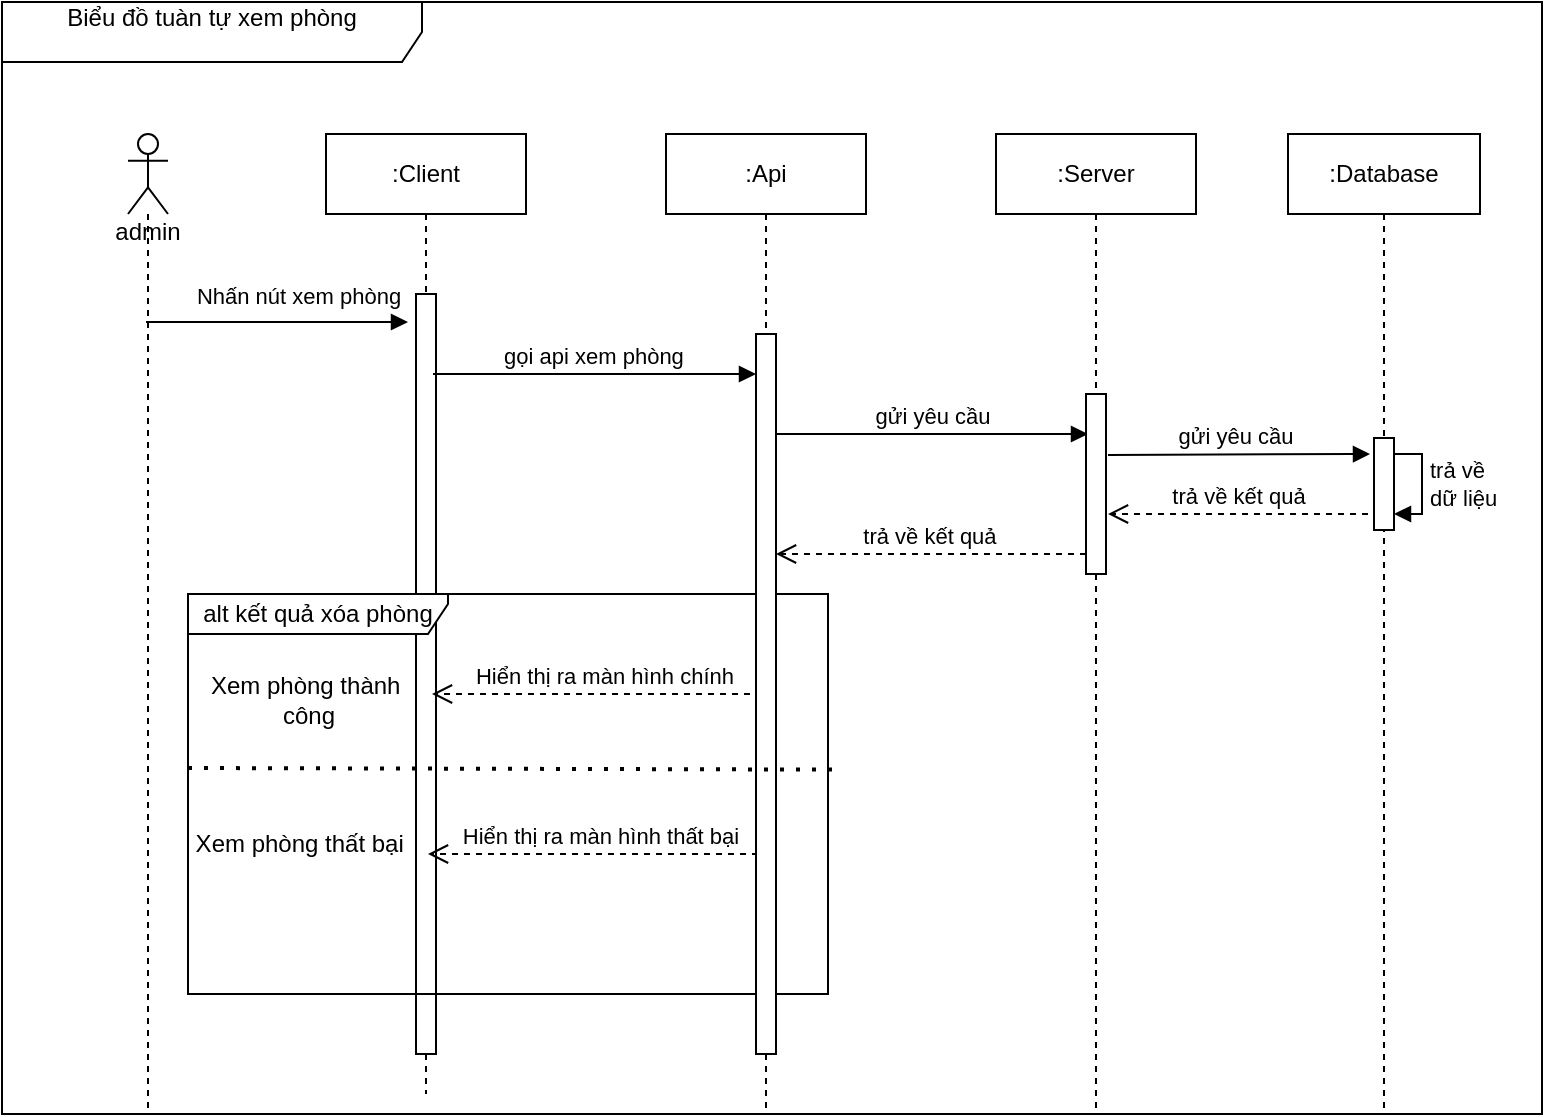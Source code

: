 <mxfile version="24.8.6">
  <diagram name="Trang-1" id="yaeIpTC4-OSnFGm8p63W">
    <mxGraphModel dx="1050" dy="557" grid="1" gridSize="10" guides="1" tooltips="1" connect="1" arrows="1" fold="1" page="1" pageScale="1" pageWidth="827" pageHeight="1169" math="0" shadow="0">
      <root>
        <mxCell id="0" />
        <mxCell id="1" parent="0" />
        <mxCell id="pwU6Z_QJIByY5HeVWqCT-27" value="&lt;div&gt;&lt;br&gt;&lt;/div&gt;&lt;div&gt;&lt;br&gt;&lt;/div&gt;&lt;div&gt;&lt;br&gt;&lt;/div&gt;&lt;div&gt;&lt;br&gt;&lt;/div&gt;&lt;div&gt;&lt;span style=&quot;background-color: initial;&quot;&gt;&lt;br&gt;&lt;/span&gt;&lt;/div&gt;&lt;div&gt;&lt;span style=&quot;background-color: initial;&quot;&gt;admin&lt;/span&gt;&lt;/div&gt;&lt;div&gt;&lt;br&gt;&lt;/div&gt;" style="shape=umlLifeline;perimeter=lifelinePerimeter;whiteSpace=wrap;html=1;container=1;dropTarget=0;collapsible=0;recursiveResize=0;outlineConnect=0;portConstraint=eastwest;newEdgeStyle={&quot;curved&quot;:0,&quot;rounded&quot;:0};participant=umlActor;size=40;" vertex="1" parent="1">
          <mxGeometry x="120" y="80" width="20" height="490" as="geometry" />
        </mxCell>
        <mxCell id="pwU6Z_QJIByY5HeVWqCT-28" value=":Client" style="shape=umlLifeline;perimeter=lifelinePerimeter;whiteSpace=wrap;html=1;container=1;dropTarget=0;collapsible=0;recursiveResize=0;outlineConnect=0;portConstraint=eastwest;newEdgeStyle={&quot;curved&quot;:0,&quot;rounded&quot;:0};" vertex="1" parent="1">
          <mxGeometry x="219" y="80" width="100" height="480" as="geometry" />
        </mxCell>
        <mxCell id="pwU6Z_QJIByY5HeVWqCT-29" value="" style="html=1;points=[[0,0,0,0,5],[0,1,0,0,-5],[1,0,0,0,5],[1,1,0,0,-5]];perimeter=orthogonalPerimeter;outlineConnect=0;targetShapes=umlLifeline;portConstraint=eastwest;newEdgeStyle={&quot;curved&quot;:0,&quot;rounded&quot;:0};" vertex="1" parent="pwU6Z_QJIByY5HeVWqCT-28">
          <mxGeometry x="45" y="80" width="10" height="380" as="geometry" />
        </mxCell>
        <mxCell id="pwU6Z_QJIByY5HeVWqCT-30" value=":Api" style="shape=umlLifeline;perimeter=lifelinePerimeter;whiteSpace=wrap;html=1;container=1;dropTarget=0;collapsible=0;recursiveResize=0;outlineConnect=0;portConstraint=eastwest;newEdgeStyle={&quot;curved&quot;:0,&quot;rounded&quot;:0};" vertex="1" parent="1">
          <mxGeometry x="389" y="80" width="100" height="490" as="geometry" />
        </mxCell>
        <mxCell id="pwU6Z_QJIByY5HeVWqCT-31" value=":Server" style="shape=umlLifeline;perimeter=lifelinePerimeter;whiteSpace=wrap;html=1;container=1;dropTarget=0;collapsible=0;recursiveResize=0;outlineConnect=0;portConstraint=eastwest;newEdgeStyle={&quot;curved&quot;:0,&quot;rounded&quot;:0};" vertex="1" parent="1">
          <mxGeometry x="554" y="80" width="100" height="490" as="geometry" />
        </mxCell>
        <mxCell id="pwU6Z_QJIByY5HeVWqCT-32" value="Nhấn nút xem phòng" style="html=1;verticalAlign=bottom;endArrow=block;curved=0;rounded=0;" edge="1" parent="1">
          <mxGeometry x="0.161" y="4" width="80" relative="1" as="geometry">
            <mxPoint x="129" y="174" as="sourcePoint" />
            <mxPoint x="260" y="174" as="targetPoint" />
            <mxPoint as="offset" />
          </mxGeometry>
        </mxCell>
        <mxCell id="pwU6Z_QJIByY5HeVWqCT-33" value="gọi api xem phòng&amp;nbsp;" style="html=1;verticalAlign=bottom;endArrow=block;curved=0;rounded=0;" edge="1" parent="1">
          <mxGeometry width="80" relative="1" as="geometry">
            <mxPoint x="272.5" y="200" as="sourcePoint" />
            <mxPoint x="434" y="200" as="targetPoint" />
          </mxGeometry>
        </mxCell>
        <mxCell id="pwU6Z_QJIByY5HeVWqCT-34" value="gửi yêu cầu" style="html=1;verticalAlign=bottom;endArrow=block;curved=0;rounded=0;" edge="1" parent="1">
          <mxGeometry width="80" relative="1" as="geometry">
            <mxPoint x="444" y="230" as="sourcePoint" />
            <mxPoint x="600" y="230" as="targetPoint" />
          </mxGeometry>
        </mxCell>
        <mxCell id="pwU6Z_QJIByY5HeVWqCT-35" value="trả về kết quả&amp;nbsp;" style="html=1;verticalAlign=bottom;endArrow=open;dashed=1;endSize=8;curved=0;rounded=0;" edge="1" parent="1" source="pwU6Z_QJIByY5HeVWqCT-48">
          <mxGeometry relative="1" as="geometry">
            <mxPoint x="605.5" y="290" as="sourcePoint" />
            <mxPoint x="444" y="290" as="targetPoint" />
          </mxGeometry>
        </mxCell>
        <mxCell id="pwU6Z_QJIByY5HeVWqCT-36" value="alt kết quả xóa phòng" style="shape=umlFrame;whiteSpace=wrap;html=1;pointerEvents=0;width=130;height=20;" vertex="1" parent="1">
          <mxGeometry x="150" y="310" width="320" height="200" as="geometry" />
        </mxCell>
        <mxCell id="pwU6Z_QJIByY5HeVWqCT-37" value="Hiển thị ra màn hình chính" style="html=1;verticalAlign=bottom;endArrow=open;dashed=1;endSize=8;curved=0;rounded=0;" edge="1" parent="1">
          <mxGeometry relative="1" as="geometry">
            <mxPoint x="443" y="360" as="sourcePoint" />
            <mxPoint x="272" y="360" as="targetPoint" />
            <Array as="points" />
          </mxGeometry>
        </mxCell>
        <mxCell id="pwU6Z_QJIByY5HeVWqCT-38" value="Hiển thị ra màn hình thất bại" style="html=1;verticalAlign=bottom;endArrow=open;dashed=1;endSize=8;curved=0;rounded=0;" edge="1" parent="1">
          <mxGeometry relative="1" as="geometry">
            <mxPoint x="441" y="440" as="sourcePoint" />
            <mxPoint x="270" y="440" as="targetPoint" />
            <Array as="points" />
          </mxGeometry>
        </mxCell>
        <mxCell id="pwU6Z_QJIByY5HeVWqCT-39" value="Xem phòng thành&amp;nbsp;&lt;div&gt;công&lt;/div&gt;" style="text;html=1;align=center;verticalAlign=middle;resizable=0;points=[];autosize=1;strokeColor=none;fillColor=none;" vertex="1" parent="1">
          <mxGeometry x="150" y="343" width="120" height="40" as="geometry" />
        </mxCell>
        <mxCell id="pwU6Z_QJIByY5HeVWqCT-40" value="&amp;nbsp; &amp;nbsp; &amp;nbsp; &amp;nbsp; &amp;nbsp; &amp;nbsp; &amp;nbsp; &amp;nbsp; &amp;nbsp; &amp;nbsp; &amp;nbsp; &amp;nbsp; &amp;nbsp; Xem phòng thất bại" style="text;html=1;align=center;verticalAlign=middle;resizable=0;points=[];autosize=1;strokeColor=none;fillColor=none;" vertex="1" parent="1">
          <mxGeometry x="57" y="420" width="210" height="30" as="geometry" />
        </mxCell>
        <mxCell id="pwU6Z_QJIByY5HeVWqCT-41" value=":Database" style="shape=umlLifeline;perimeter=lifelinePerimeter;whiteSpace=wrap;html=1;container=1;dropTarget=0;collapsible=0;recursiveResize=0;outlineConnect=0;portConstraint=eastwest;newEdgeStyle={&quot;curved&quot;:0,&quot;rounded&quot;:0};" vertex="1" parent="1">
          <mxGeometry x="700" y="80" width="96" height="490" as="geometry" />
        </mxCell>
        <mxCell id="pwU6Z_QJIByY5HeVWqCT-42" value="trả về&lt;br&gt;&lt;div&gt;dữ liệu&lt;/div&gt;" style="html=1;align=left;spacingLeft=2;endArrow=block;rounded=0;edgeStyle=orthogonalEdgeStyle;curved=0;rounded=0;" edge="1" parent="pwU6Z_QJIByY5HeVWqCT-41">
          <mxGeometry relative="1" as="geometry">
            <mxPoint x="53.0" y="160" as="sourcePoint" />
            <Array as="points">
              <mxPoint x="67" y="160" />
              <mxPoint x="67" y="190" />
            </Array>
            <mxPoint x="53" y="190" as="targetPoint" />
          </mxGeometry>
        </mxCell>
        <mxCell id="pwU6Z_QJIByY5HeVWqCT-43" value="gửi yêu cầu&amp;nbsp;" style="html=1;verticalAlign=bottom;endArrow=block;curved=0;rounded=0;" edge="1" parent="1">
          <mxGeometry width="80" relative="1" as="geometry">
            <mxPoint x="610" y="240.48" as="sourcePoint" />
            <mxPoint x="741" y="240" as="targetPoint" />
          </mxGeometry>
        </mxCell>
        <mxCell id="pwU6Z_QJIByY5HeVWqCT-44" value="" style="html=1;points=[[0,0,0,0,5],[0,1,0,0,-5],[1,0,0,0,5],[1,1,0,0,-5]];perimeter=orthogonalPerimeter;outlineConnect=0;targetShapes=umlLifeline;portConstraint=eastwest;newEdgeStyle={&quot;curved&quot;:0,&quot;rounded&quot;:0};" vertex="1" parent="1">
          <mxGeometry x="743" y="232" width="10" height="46" as="geometry" />
        </mxCell>
        <mxCell id="pwU6Z_QJIByY5HeVWqCT-45" value="trả về kết quả" style="html=1;verticalAlign=bottom;endArrow=open;dashed=1;endSize=8;curved=0;rounded=0;" edge="1" parent="1">
          <mxGeometry relative="1" as="geometry">
            <mxPoint x="740" y="270" as="sourcePoint" />
            <mxPoint x="610" y="270" as="targetPoint" />
          </mxGeometry>
        </mxCell>
        <mxCell id="pwU6Z_QJIByY5HeVWqCT-46" value="Biểu đồ tuàn tự xem phòng&lt;div&gt;&lt;br&gt;&lt;/div&gt;" style="shape=umlFrame;whiteSpace=wrap;html=1;pointerEvents=0;width=210;height=30;" vertex="1" parent="1">
          <mxGeometry x="57" y="14" width="770" height="556" as="geometry" />
        </mxCell>
        <mxCell id="pwU6Z_QJIByY5HeVWqCT-47" value="" style="html=1;points=[[0,0,0,0,5],[0,1,0,0,-5],[1,0,0,0,5],[1,1,0,0,-5]];perimeter=orthogonalPerimeter;outlineConnect=0;targetShapes=umlLifeline;portConstraint=eastwest;newEdgeStyle={&quot;curved&quot;:0,&quot;rounded&quot;:0};" vertex="1" parent="1">
          <mxGeometry x="434" y="180" width="10" height="360" as="geometry" />
        </mxCell>
        <mxCell id="pwU6Z_QJIByY5HeVWqCT-48" value="" style="html=1;points=[[0,0,0,0,5],[0,1,0,0,-5],[1,0,0,0,5],[1,1,0,0,-5]];perimeter=orthogonalPerimeter;outlineConnect=0;targetShapes=umlLifeline;portConstraint=eastwest;newEdgeStyle={&quot;curved&quot;:0,&quot;rounded&quot;:0};" vertex="1" parent="1">
          <mxGeometry x="599" y="210" width="10" height="90" as="geometry" />
        </mxCell>
        <mxCell id="pwU6Z_QJIByY5HeVWqCT-49" value="" style="endArrow=none;dashed=1;html=1;dashPattern=1 3;strokeWidth=2;rounded=0;exitX=0;exitY=0.435;exitDx=0;exitDy=0;exitPerimeter=0;entryX=1.008;entryY=0.439;entryDx=0;entryDy=0;entryPerimeter=0;" edge="1" parent="1" source="pwU6Z_QJIByY5HeVWqCT-36" target="pwU6Z_QJIByY5HeVWqCT-36">
          <mxGeometry width="50" height="50" relative="1" as="geometry">
            <mxPoint x="320" y="570" as="sourcePoint" />
            <mxPoint x="370" y="520" as="targetPoint" />
          </mxGeometry>
        </mxCell>
      </root>
    </mxGraphModel>
  </diagram>
</mxfile>
